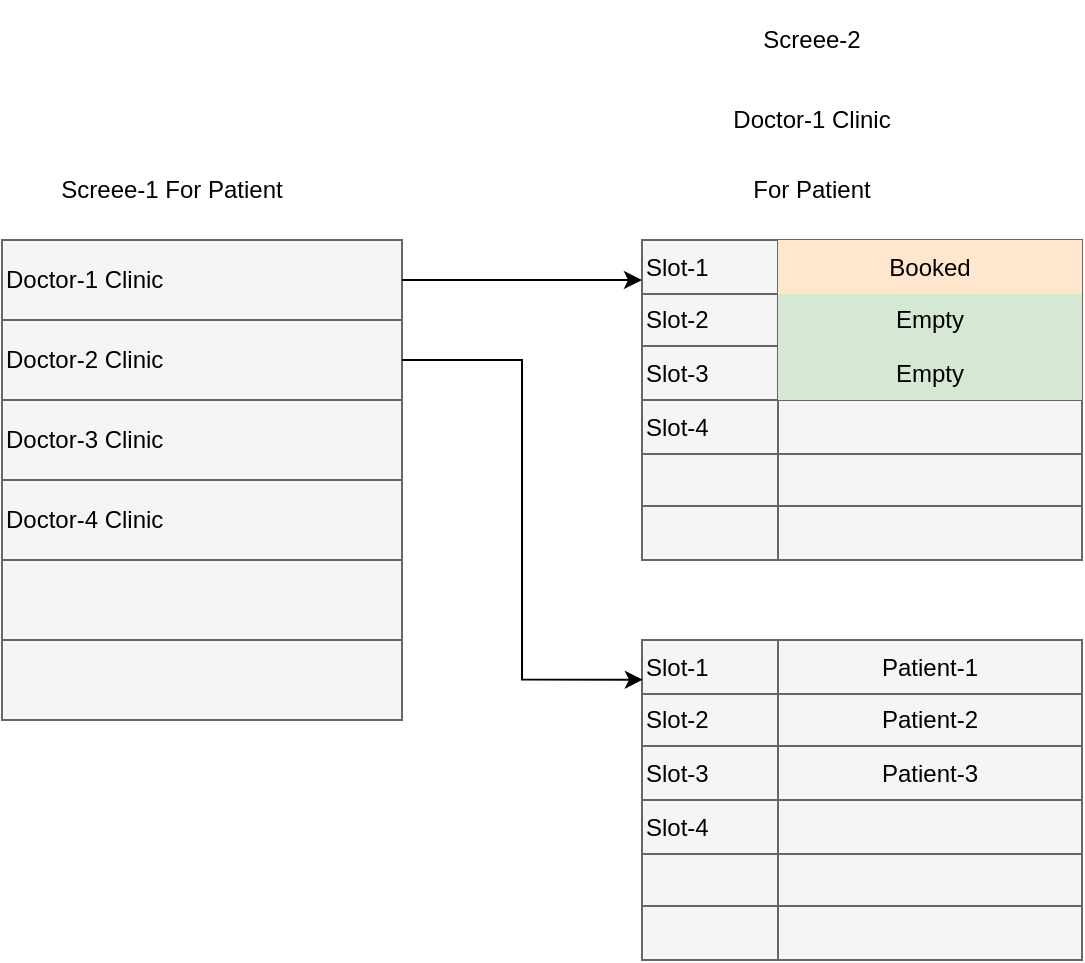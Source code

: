 <mxfile version="20.2.8" type="github">
  <diagram id="7Jv7WAlVoEaA0JNSF2Ru" name="Page-1">
    <mxGraphModel dx="1038" dy="571" grid="1" gridSize="10" guides="1" tooltips="1" connect="1" arrows="1" fold="1" page="1" pageScale="1" pageWidth="850" pageHeight="1100" background="none" math="0" shadow="0">
      <root>
        <mxCell id="0" />
        <mxCell id="1" parent="0" />
        <mxCell id="mmSLQfshKdV-ZoFoEIIY-2" value="Screee-1 For Patient" style="text;html=1;strokeColor=none;fillColor=none;align=center;verticalAlign=middle;whiteSpace=wrap;rounded=0;" parent="1" vertex="1">
          <mxGeometry x="100" y="80" width="130" height="30" as="geometry" />
        </mxCell>
        <mxCell id="mmSLQfshKdV-ZoFoEIIY-17" value="" style="shape=table;html=1;whiteSpace=wrap;startSize=0;container=1;collapsible=0;childLayout=tableLayout;swimlaneLine=1;fillColor=#f5f5f5;fontColor=#333333;strokeColor=#666666;" parent="1" vertex="1">
          <mxGeometry x="80" y="120" width="200" height="240" as="geometry" />
        </mxCell>
        <mxCell id="mmSLQfshKdV-ZoFoEIIY-18" value="" style="shape=tableRow;horizontal=0;startSize=0;swimlaneHead=0;swimlaneBody=0;top=0;left=0;bottom=0;right=0;collapsible=0;dropTarget=0;fillColor=none;points=[[0,0.5],[1,0.5]];portConstraint=eastwest;" parent="mmSLQfshKdV-ZoFoEIIY-17" vertex="1">
          <mxGeometry width="200" height="40" as="geometry" />
        </mxCell>
        <mxCell id="mmSLQfshKdV-ZoFoEIIY-19" value="Doctor-1 Clinic" style="shape=partialRectangle;html=1;whiteSpace=wrap;connectable=0;fillColor=none;top=0;left=0;bottom=0;right=0;overflow=hidden;align=left;" parent="mmSLQfshKdV-ZoFoEIIY-18" vertex="1">
          <mxGeometry width="200" height="40" as="geometry">
            <mxRectangle width="200" height="40" as="alternateBounds" />
          </mxGeometry>
        </mxCell>
        <mxCell id="mmSLQfshKdV-ZoFoEIIY-22" value="" style="shape=tableRow;horizontal=0;startSize=0;swimlaneHead=0;swimlaneBody=0;top=0;left=0;bottom=0;right=0;collapsible=0;dropTarget=0;fillColor=none;points=[[0,0.5],[1,0.5]];portConstraint=eastwest;" parent="mmSLQfshKdV-ZoFoEIIY-17" vertex="1">
          <mxGeometry y="40" width="200" height="40" as="geometry" />
        </mxCell>
        <mxCell id="mmSLQfshKdV-ZoFoEIIY-23" value="&lt;span style=&quot;&quot;&gt;Doctor-2 Clinic&lt;/span&gt;" style="shape=partialRectangle;html=1;whiteSpace=wrap;connectable=0;fillColor=none;top=0;left=0;bottom=0;right=0;overflow=hidden;align=left;" parent="mmSLQfshKdV-ZoFoEIIY-22" vertex="1">
          <mxGeometry width="200" height="40" as="geometry">
            <mxRectangle width="200" height="40" as="alternateBounds" />
          </mxGeometry>
        </mxCell>
        <mxCell id="mmSLQfshKdV-ZoFoEIIY-26" value="" style="shape=tableRow;horizontal=0;startSize=0;swimlaneHead=0;swimlaneBody=0;top=0;left=0;bottom=0;right=0;collapsible=0;dropTarget=0;fillColor=none;points=[[0,0.5],[1,0.5]];portConstraint=eastwest;" parent="mmSLQfshKdV-ZoFoEIIY-17" vertex="1">
          <mxGeometry y="80" width="200" height="40" as="geometry" />
        </mxCell>
        <mxCell id="mmSLQfshKdV-ZoFoEIIY-27" value="&lt;span style=&quot;&quot;&gt;Doctor-3 Clinic&lt;/span&gt;" style="shape=partialRectangle;html=1;whiteSpace=wrap;connectable=0;fillColor=none;top=0;left=0;bottom=0;right=0;overflow=hidden;align=left;" parent="mmSLQfshKdV-ZoFoEIIY-26" vertex="1">
          <mxGeometry width="200" height="40" as="geometry">
            <mxRectangle width="200" height="40" as="alternateBounds" />
          </mxGeometry>
        </mxCell>
        <mxCell id="mmSLQfshKdV-ZoFoEIIY-30" style="shape=tableRow;horizontal=0;startSize=0;swimlaneHead=0;swimlaneBody=0;top=0;left=0;bottom=0;right=0;collapsible=0;dropTarget=0;fillColor=none;points=[[0,0.5],[1,0.5]];portConstraint=eastwest;" parent="mmSLQfshKdV-ZoFoEIIY-17" vertex="1">
          <mxGeometry y="120" width="200" height="40" as="geometry" />
        </mxCell>
        <mxCell id="mmSLQfshKdV-ZoFoEIIY-31" value="&lt;span style=&quot;&quot;&gt;Doctor-4 Clinic&lt;/span&gt;" style="shape=partialRectangle;html=1;whiteSpace=wrap;connectable=0;fillColor=none;top=0;left=0;bottom=0;right=0;overflow=hidden;align=left;" parent="mmSLQfshKdV-ZoFoEIIY-30" vertex="1">
          <mxGeometry width="200" height="40" as="geometry">
            <mxRectangle width="200" height="40" as="alternateBounds" />
          </mxGeometry>
        </mxCell>
        <mxCell id="mmSLQfshKdV-ZoFoEIIY-37" style="shape=tableRow;horizontal=0;startSize=0;swimlaneHead=0;swimlaneBody=0;top=0;left=0;bottom=0;right=0;collapsible=0;dropTarget=0;fillColor=none;points=[[0,0.5],[1,0.5]];portConstraint=eastwest;" parent="mmSLQfshKdV-ZoFoEIIY-17" vertex="1">
          <mxGeometry y="160" width="200" height="40" as="geometry" />
        </mxCell>
        <mxCell id="mmSLQfshKdV-ZoFoEIIY-38" value="" style="shape=partialRectangle;html=1;whiteSpace=wrap;connectable=0;fillColor=none;top=0;left=0;bottom=0;right=0;overflow=hidden;align=left;" parent="mmSLQfshKdV-ZoFoEIIY-37" vertex="1">
          <mxGeometry width="200" height="40" as="geometry">
            <mxRectangle width="200" height="40" as="alternateBounds" />
          </mxGeometry>
        </mxCell>
        <mxCell id="mmSLQfshKdV-ZoFoEIIY-35" style="shape=tableRow;horizontal=0;startSize=0;swimlaneHead=0;swimlaneBody=0;top=0;left=0;bottom=0;right=0;collapsible=0;dropTarget=0;fillColor=none;points=[[0,0.5],[1,0.5]];portConstraint=eastwest;" parent="mmSLQfshKdV-ZoFoEIIY-17" vertex="1">
          <mxGeometry y="200" width="200" height="40" as="geometry" />
        </mxCell>
        <mxCell id="mmSLQfshKdV-ZoFoEIIY-36" value="" style="shape=partialRectangle;html=1;whiteSpace=wrap;connectable=0;fillColor=none;top=0;left=0;bottom=0;right=0;overflow=hidden;align=left;" parent="mmSLQfshKdV-ZoFoEIIY-35" vertex="1">
          <mxGeometry width="200" height="40" as="geometry">
            <mxRectangle width="200" height="40" as="alternateBounds" />
          </mxGeometry>
        </mxCell>
        <mxCell id="mmSLQfshKdV-ZoFoEIIY-32" style="shape=partialRectangle;html=1;whiteSpace=wrap;connectable=0;fillColor=none;top=0;left=0;bottom=0;right=0;overflow=hidden;" parent="1" vertex="1">
          <mxGeometry x="360" y="280" width="200" height="40" as="geometry">
            <mxRectangle width="200" height="40" as="alternateBounds" />
          </mxGeometry>
        </mxCell>
        <mxCell id="mmSLQfshKdV-ZoFoEIIY-39" value="" style="shape=table;html=1;whiteSpace=wrap;startSize=0;container=1;collapsible=0;childLayout=tableLayout;swimlaneLine=1;fillColor=#f5f5f5;fontColor=#333333;strokeColor=#666666;" parent="1" vertex="1">
          <mxGeometry x="400" y="120" width="220" height="160" as="geometry" />
        </mxCell>
        <mxCell id="mmSLQfshKdV-ZoFoEIIY-42" value="" style="shape=tableRow;horizontal=0;startSize=0;swimlaneHead=0;swimlaneBody=0;top=0;left=0;bottom=0;right=0;collapsible=0;dropTarget=0;fillColor=none;points=[[0,0.5],[1,0.5]];portConstraint=eastwest;" parent="mmSLQfshKdV-ZoFoEIIY-39" vertex="1">
          <mxGeometry width="220" height="27" as="geometry" />
        </mxCell>
        <mxCell id="mmSLQfshKdV-ZoFoEIIY-43" value="Slot-1" style="shape=partialRectangle;html=1;whiteSpace=wrap;connectable=0;fillColor=none;top=0;left=0;bottom=0;right=0;overflow=hidden;align=left;" parent="mmSLQfshKdV-ZoFoEIIY-42" vertex="1">
          <mxGeometry width="68" height="27" as="geometry">
            <mxRectangle width="68" height="27" as="alternateBounds" />
          </mxGeometry>
        </mxCell>
        <mxCell id="mmSLQfshKdV-ZoFoEIIY-57" value="Booked" style="shape=partialRectangle;html=1;whiteSpace=wrap;connectable=0;fillColor=#ffe6cc;top=0;left=0;bottom=0;right=0;overflow=hidden;strokeColor=#d79b00;" parent="mmSLQfshKdV-ZoFoEIIY-42" vertex="1">
          <mxGeometry x="68" width="152" height="27" as="geometry">
            <mxRectangle width="152" height="27" as="alternateBounds" />
          </mxGeometry>
        </mxCell>
        <mxCell id="mmSLQfshKdV-ZoFoEIIY-44" value="" style="shape=tableRow;horizontal=0;startSize=0;swimlaneHead=0;swimlaneBody=0;top=0;left=0;bottom=0;right=0;collapsible=0;dropTarget=0;fillColor=none;points=[[0,0.5],[1,0.5]];portConstraint=eastwest;" parent="mmSLQfshKdV-ZoFoEIIY-39" vertex="1">
          <mxGeometry y="27" width="220" height="26" as="geometry" />
        </mxCell>
        <mxCell id="mmSLQfshKdV-ZoFoEIIY-45" value="Slot-2" style="shape=partialRectangle;html=1;whiteSpace=wrap;connectable=0;fillColor=none;top=0;left=0;bottom=0;right=0;overflow=hidden;align=left;" parent="mmSLQfshKdV-ZoFoEIIY-44" vertex="1">
          <mxGeometry width="68" height="26" as="geometry">
            <mxRectangle width="68" height="26" as="alternateBounds" />
          </mxGeometry>
        </mxCell>
        <mxCell id="mmSLQfshKdV-ZoFoEIIY-58" value="Empty" style="shape=partialRectangle;html=1;whiteSpace=wrap;connectable=0;fillColor=#d5e8d4;top=0;left=0;bottom=0;right=0;overflow=hidden;strokeColor=#82b366;" parent="mmSLQfshKdV-ZoFoEIIY-44" vertex="1">
          <mxGeometry x="68" width="152" height="26" as="geometry">
            <mxRectangle width="152" height="26" as="alternateBounds" />
          </mxGeometry>
        </mxCell>
        <mxCell id="mmSLQfshKdV-ZoFoEIIY-46" style="shape=tableRow;horizontal=0;startSize=0;swimlaneHead=0;swimlaneBody=0;top=0;left=0;bottom=0;right=0;collapsible=0;dropTarget=0;fillColor=none;points=[[0,0.5],[1,0.5]];portConstraint=eastwest;" parent="mmSLQfshKdV-ZoFoEIIY-39" vertex="1">
          <mxGeometry y="53" width="220" height="27" as="geometry" />
        </mxCell>
        <mxCell id="mmSLQfshKdV-ZoFoEIIY-47" value="Slot-3" style="shape=partialRectangle;html=1;whiteSpace=wrap;connectable=0;fillColor=none;top=0;left=0;bottom=0;right=0;overflow=hidden;align=left;" parent="mmSLQfshKdV-ZoFoEIIY-46" vertex="1">
          <mxGeometry width="68" height="27" as="geometry">
            <mxRectangle width="68" height="27" as="alternateBounds" />
          </mxGeometry>
        </mxCell>
        <mxCell id="mmSLQfshKdV-ZoFoEIIY-59" value="Empty" style="shape=partialRectangle;html=1;whiteSpace=wrap;connectable=0;fillColor=#d5e8d4;top=0;left=0;bottom=0;right=0;overflow=hidden;strokeColor=#82b366;" parent="mmSLQfshKdV-ZoFoEIIY-46" vertex="1">
          <mxGeometry x="68" width="152" height="27" as="geometry">
            <mxRectangle width="152" height="27" as="alternateBounds" />
          </mxGeometry>
        </mxCell>
        <mxCell id="mmSLQfshKdV-ZoFoEIIY-48" style="shape=tableRow;horizontal=0;startSize=0;swimlaneHead=0;swimlaneBody=0;top=0;left=0;bottom=0;right=0;collapsible=0;dropTarget=0;fillColor=none;points=[[0,0.5],[1,0.5]];portConstraint=eastwest;" parent="mmSLQfshKdV-ZoFoEIIY-39" vertex="1">
          <mxGeometry y="80" width="220" height="27" as="geometry" />
        </mxCell>
        <mxCell id="mmSLQfshKdV-ZoFoEIIY-49" value="Slot-4" style="shape=partialRectangle;html=1;whiteSpace=wrap;connectable=0;fillColor=none;top=0;left=0;bottom=0;right=0;overflow=hidden;align=left;" parent="mmSLQfshKdV-ZoFoEIIY-48" vertex="1">
          <mxGeometry width="68" height="27" as="geometry">
            <mxRectangle width="68" height="27" as="alternateBounds" />
          </mxGeometry>
        </mxCell>
        <mxCell id="mmSLQfshKdV-ZoFoEIIY-60" style="shape=partialRectangle;html=1;whiteSpace=wrap;connectable=0;fillColor=none;top=0;left=0;bottom=0;right=0;overflow=hidden;" parent="mmSLQfshKdV-ZoFoEIIY-48" vertex="1">
          <mxGeometry x="68" width="152" height="27" as="geometry">
            <mxRectangle width="152" height="27" as="alternateBounds" />
          </mxGeometry>
        </mxCell>
        <mxCell id="mmSLQfshKdV-ZoFoEIIY-50" style="shape=tableRow;horizontal=0;startSize=0;swimlaneHead=0;swimlaneBody=0;top=0;left=0;bottom=0;right=0;collapsible=0;dropTarget=0;fillColor=none;points=[[0,0.5],[1,0.5]];portConstraint=eastwest;" parent="mmSLQfshKdV-ZoFoEIIY-39" vertex="1">
          <mxGeometry y="107" width="220" height="26" as="geometry" />
        </mxCell>
        <mxCell id="mmSLQfshKdV-ZoFoEIIY-51" style="shape=partialRectangle;html=1;whiteSpace=wrap;connectable=0;fillColor=none;top=0;left=0;bottom=0;right=0;overflow=hidden;" parent="mmSLQfshKdV-ZoFoEIIY-50" vertex="1">
          <mxGeometry width="68" height="26" as="geometry">
            <mxRectangle width="68" height="26" as="alternateBounds" />
          </mxGeometry>
        </mxCell>
        <mxCell id="mmSLQfshKdV-ZoFoEIIY-61" style="shape=partialRectangle;html=1;whiteSpace=wrap;connectable=0;fillColor=none;top=0;left=0;bottom=0;right=0;overflow=hidden;" parent="mmSLQfshKdV-ZoFoEIIY-50" vertex="1">
          <mxGeometry x="68" width="152" height="26" as="geometry">
            <mxRectangle width="152" height="26" as="alternateBounds" />
          </mxGeometry>
        </mxCell>
        <mxCell id="mmSLQfshKdV-ZoFoEIIY-52" style="shape=tableRow;horizontal=0;startSize=0;swimlaneHead=0;swimlaneBody=0;top=0;left=0;bottom=0;right=0;collapsible=0;dropTarget=0;fillColor=none;points=[[0,0.5],[1,0.5]];portConstraint=eastwest;" parent="mmSLQfshKdV-ZoFoEIIY-39" vertex="1">
          <mxGeometry y="133" width="220" height="27" as="geometry" />
        </mxCell>
        <mxCell id="mmSLQfshKdV-ZoFoEIIY-53" style="shape=partialRectangle;html=1;whiteSpace=wrap;connectable=0;fillColor=none;top=0;left=0;bottom=0;right=0;overflow=hidden;" parent="mmSLQfshKdV-ZoFoEIIY-52" vertex="1">
          <mxGeometry width="68" height="27" as="geometry">
            <mxRectangle width="68" height="27" as="alternateBounds" />
          </mxGeometry>
        </mxCell>
        <mxCell id="mmSLQfshKdV-ZoFoEIIY-62" style="shape=partialRectangle;html=1;whiteSpace=wrap;connectable=0;fillColor=none;top=0;left=0;bottom=0;right=0;overflow=hidden;" parent="mmSLQfshKdV-ZoFoEIIY-52" vertex="1">
          <mxGeometry x="68" width="152" height="27" as="geometry">
            <mxRectangle width="152" height="27" as="alternateBounds" />
          </mxGeometry>
        </mxCell>
        <mxCell id="mmSLQfshKdV-ZoFoEIIY-54" value="For Patient" style="text;html=1;strokeColor=none;fillColor=none;align=center;verticalAlign=middle;whiteSpace=wrap;rounded=0;" parent="1" vertex="1">
          <mxGeometry x="400" y="80" width="170" height="30" as="geometry" />
        </mxCell>
        <mxCell id="mmSLQfshKdV-ZoFoEIIY-56" style="edgeStyle=orthogonalEdgeStyle;rounded=0;orthogonalLoop=1;jettySize=auto;html=1;exitX=1;exitY=0.5;exitDx=0;exitDy=0;entryX=0;entryY=0.5;entryDx=0;entryDy=0;" parent="1" source="mmSLQfshKdV-ZoFoEIIY-18" edge="1">
          <mxGeometry relative="1" as="geometry">
            <mxPoint x="400" y="140" as="targetPoint" />
          </mxGeometry>
        </mxCell>
        <mxCell id="VLG5N6VkY3kx8AXxEjtz-1" value="Screee-2" style="text;html=1;strokeColor=none;fillColor=none;align=center;verticalAlign=middle;whiteSpace=wrap;rounded=0;" vertex="1" parent="1">
          <mxGeometry x="400" width="170" height="40" as="geometry" />
        </mxCell>
        <mxCell id="VLG5N6VkY3kx8AXxEjtz-2" value="Doctor-1 Clinic" style="text;html=1;strokeColor=none;fillColor=none;align=center;verticalAlign=middle;whiteSpace=wrap;rounded=0;" vertex="1" parent="1">
          <mxGeometry x="400" y="40" width="170" height="40" as="geometry" />
        </mxCell>
        <mxCell id="VLG5N6VkY3kx8AXxEjtz-23" value="" style="shape=table;html=1;whiteSpace=wrap;startSize=0;container=1;collapsible=0;childLayout=tableLayout;swimlaneLine=1;fillColor=#f5f5f5;fontColor=#333333;strokeColor=#666666;" vertex="1" parent="1">
          <mxGeometry x="400" y="320" width="220" height="160" as="geometry" />
        </mxCell>
        <mxCell id="VLG5N6VkY3kx8AXxEjtz-24" value="" style="shape=tableRow;horizontal=0;startSize=0;swimlaneHead=0;swimlaneBody=0;top=0;left=0;bottom=0;right=0;collapsible=0;dropTarget=0;fillColor=none;points=[[0,0.5],[1,0.5]];portConstraint=eastwest;" vertex="1" parent="VLG5N6VkY3kx8AXxEjtz-23">
          <mxGeometry width="220" height="27" as="geometry" />
        </mxCell>
        <mxCell id="VLG5N6VkY3kx8AXxEjtz-25" value="Slot-1" style="shape=partialRectangle;html=1;whiteSpace=wrap;connectable=0;fillColor=none;top=0;left=0;bottom=0;right=0;overflow=hidden;align=left;" vertex="1" parent="VLG5N6VkY3kx8AXxEjtz-24">
          <mxGeometry width="68" height="27" as="geometry">
            <mxRectangle width="68" height="27" as="alternateBounds" />
          </mxGeometry>
        </mxCell>
        <mxCell id="VLG5N6VkY3kx8AXxEjtz-26" value="Patient-1" style="shape=partialRectangle;html=1;whiteSpace=wrap;connectable=0;fillColor=none;top=0;left=0;bottom=0;right=0;overflow=hidden;" vertex="1" parent="VLG5N6VkY3kx8AXxEjtz-24">
          <mxGeometry x="68" width="152" height="27" as="geometry">
            <mxRectangle width="152" height="27" as="alternateBounds" />
          </mxGeometry>
        </mxCell>
        <mxCell id="VLG5N6VkY3kx8AXxEjtz-27" value="" style="shape=tableRow;horizontal=0;startSize=0;swimlaneHead=0;swimlaneBody=0;top=0;left=0;bottom=0;right=0;collapsible=0;dropTarget=0;fillColor=none;points=[[0,0.5],[1,0.5]];portConstraint=eastwest;" vertex="1" parent="VLG5N6VkY3kx8AXxEjtz-23">
          <mxGeometry y="27" width="220" height="26" as="geometry" />
        </mxCell>
        <mxCell id="VLG5N6VkY3kx8AXxEjtz-28" value="Slot-2" style="shape=partialRectangle;html=1;whiteSpace=wrap;connectable=0;fillColor=none;top=0;left=0;bottom=0;right=0;overflow=hidden;align=left;" vertex="1" parent="VLG5N6VkY3kx8AXxEjtz-27">
          <mxGeometry width="68" height="26" as="geometry">
            <mxRectangle width="68" height="26" as="alternateBounds" />
          </mxGeometry>
        </mxCell>
        <mxCell id="VLG5N6VkY3kx8AXxEjtz-29" value="Patient-2" style="shape=partialRectangle;html=1;whiteSpace=wrap;connectable=0;fillColor=none;top=0;left=0;bottom=0;right=0;overflow=hidden;" vertex="1" parent="VLG5N6VkY3kx8AXxEjtz-27">
          <mxGeometry x="68" width="152" height="26" as="geometry">
            <mxRectangle width="152" height="26" as="alternateBounds" />
          </mxGeometry>
        </mxCell>
        <mxCell id="VLG5N6VkY3kx8AXxEjtz-30" style="shape=tableRow;horizontal=0;startSize=0;swimlaneHead=0;swimlaneBody=0;top=0;left=0;bottom=0;right=0;collapsible=0;dropTarget=0;fillColor=none;points=[[0,0.5],[1,0.5]];portConstraint=eastwest;" vertex="1" parent="VLG5N6VkY3kx8AXxEjtz-23">
          <mxGeometry y="53" width="220" height="27" as="geometry" />
        </mxCell>
        <mxCell id="VLG5N6VkY3kx8AXxEjtz-31" value="Slot-3" style="shape=partialRectangle;html=1;whiteSpace=wrap;connectable=0;fillColor=none;top=0;left=0;bottom=0;right=0;overflow=hidden;align=left;" vertex="1" parent="VLG5N6VkY3kx8AXxEjtz-30">
          <mxGeometry width="68" height="27" as="geometry">
            <mxRectangle width="68" height="27" as="alternateBounds" />
          </mxGeometry>
        </mxCell>
        <mxCell id="VLG5N6VkY3kx8AXxEjtz-32" value="Patient-3" style="shape=partialRectangle;html=1;whiteSpace=wrap;connectable=0;fillColor=none;top=0;left=0;bottom=0;right=0;overflow=hidden;" vertex="1" parent="VLG5N6VkY3kx8AXxEjtz-30">
          <mxGeometry x="68" width="152" height="27" as="geometry">
            <mxRectangle width="152" height="27" as="alternateBounds" />
          </mxGeometry>
        </mxCell>
        <mxCell id="VLG5N6VkY3kx8AXxEjtz-33" style="shape=tableRow;horizontal=0;startSize=0;swimlaneHead=0;swimlaneBody=0;top=0;left=0;bottom=0;right=0;collapsible=0;dropTarget=0;fillColor=none;points=[[0,0.5],[1,0.5]];portConstraint=eastwest;" vertex="1" parent="VLG5N6VkY3kx8AXxEjtz-23">
          <mxGeometry y="80" width="220" height="27" as="geometry" />
        </mxCell>
        <mxCell id="VLG5N6VkY3kx8AXxEjtz-34" value="Slot-4" style="shape=partialRectangle;html=1;whiteSpace=wrap;connectable=0;fillColor=none;top=0;left=0;bottom=0;right=0;overflow=hidden;align=left;" vertex="1" parent="VLG5N6VkY3kx8AXxEjtz-33">
          <mxGeometry width="68" height="27" as="geometry">
            <mxRectangle width="68" height="27" as="alternateBounds" />
          </mxGeometry>
        </mxCell>
        <mxCell id="VLG5N6VkY3kx8AXxEjtz-35" style="shape=partialRectangle;html=1;whiteSpace=wrap;connectable=0;fillColor=none;top=0;left=0;bottom=0;right=0;overflow=hidden;" vertex="1" parent="VLG5N6VkY3kx8AXxEjtz-33">
          <mxGeometry x="68" width="152" height="27" as="geometry">
            <mxRectangle width="152" height="27" as="alternateBounds" />
          </mxGeometry>
        </mxCell>
        <mxCell id="VLG5N6VkY3kx8AXxEjtz-36" style="shape=tableRow;horizontal=0;startSize=0;swimlaneHead=0;swimlaneBody=0;top=0;left=0;bottom=0;right=0;collapsible=0;dropTarget=0;fillColor=none;points=[[0,0.5],[1,0.5]];portConstraint=eastwest;" vertex="1" parent="VLG5N6VkY3kx8AXxEjtz-23">
          <mxGeometry y="107" width="220" height="26" as="geometry" />
        </mxCell>
        <mxCell id="VLG5N6VkY3kx8AXxEjtz-37" style="shape=partialRectangle;html=1;whiteSpace=wrap;connectable=0;fillColor=none;top=0;left=0;bottom=0;right=0;overflow=hidden;" vertex="1" parent="VLG5N6VkY3kx8AXxEjtz-36">
          <mxGeometry width="68" height="26" as="geometry">
            <mxRectangle width="68" height="26" as="alternateBounds" />
          </mxGeometry>
        </mxCell>
        <mxCell id="VLG5N6VkY3kx8AXxEjtz-38" style="shape=partialRectangle;html=1;whiteSpace=wrap;connectable=0;fillColor=none;top=0;left=0;bottom=0;right=0;overflow=hidden;" vertex="1" parent="VLG5N6VkY3kx8AXxEjtz-36">
          <mxGeometry x="68" width="152" height="26" as="geometry">
            <mxRectangle width="152" height="26" as="alternateBounds" />
          </mxGeometry>
        </mxCell>
        <mxCell id="VLG5N6VkY3kx8AXxEjtz-39" style="shape=tableRow;horizontal=0;startSize=0;swimlaneHead=0;swimlaneBody=0;top=0;left=0;bottom=0;right=0;collapsible=0;dropTarget=0;fillColor=none;points=[[0,0.5],[1,0.5]];portConstraint=eastwest;" vertex="1" parent="VLG5N6VkY3kx8AXxEjtz-23">
          <mxGeometry y="133" width="220" height="27" as="geometry" />
        </mxCell>
        <mxCell id="VLG5N6VkY3kx8AXxEjtz-40" style="shape=partialRectangle;html=1;whiteSpace=wrap;connectable=0;fillColor=none;top=0;left=0;bottom=0;right=0;overflow=hidden;" vertex="1" parent="VLG5N6VkY3kx8AXxEjtz-39">
          <mxGeometry width="68" height="27" as="geometry">
            <mxRectangle width="68" height="27" as="alternateBounds" />
          </mxGeometry>
        </mxCell>
        <mxCell id="VLG5N6VkY3kx8AXxEjtz-41" style="shape=partialRectangle;html=1;whiteSpace=wrap;connectable=0;fillColor=none;top=0;left=0;bottom=0;right=0;overflow=hidden;" vertex="1" parent="VLG5N6VkY3kx8AXxEjtz-39">
          <mxGeometry x="68" width="152" height="27" as="geometry">
            <mxRectangle width="152" height="27" as="alternateBounds" />
          </mxGeometry>
        </mxCell>
        <mxCell id="VLG5N6VkY3kx8AXxEjtz-42" style="edgeStyle=orthogonalEdgeStyle;rounded=0;orthogonalLoop=1;jettySize=auto;html=1;exitX=1;exitY=0.5;exitDx=0;exitDy=0;entryX=0.002;entryY=0.124;entryDx=0;entryDy=0;entryPerimeter=0;" edge="1" parent="1" source="mmSLQfshKdV-ZoFoEIIY-22" target="VLG5N6VkY3kx8AXxEjtz-23">
          <mxGeometry relative="1" as="geometry" />
        </mxCell>
      </root>
    </mxGraphModel>
  </diagram>
</mxfile>
